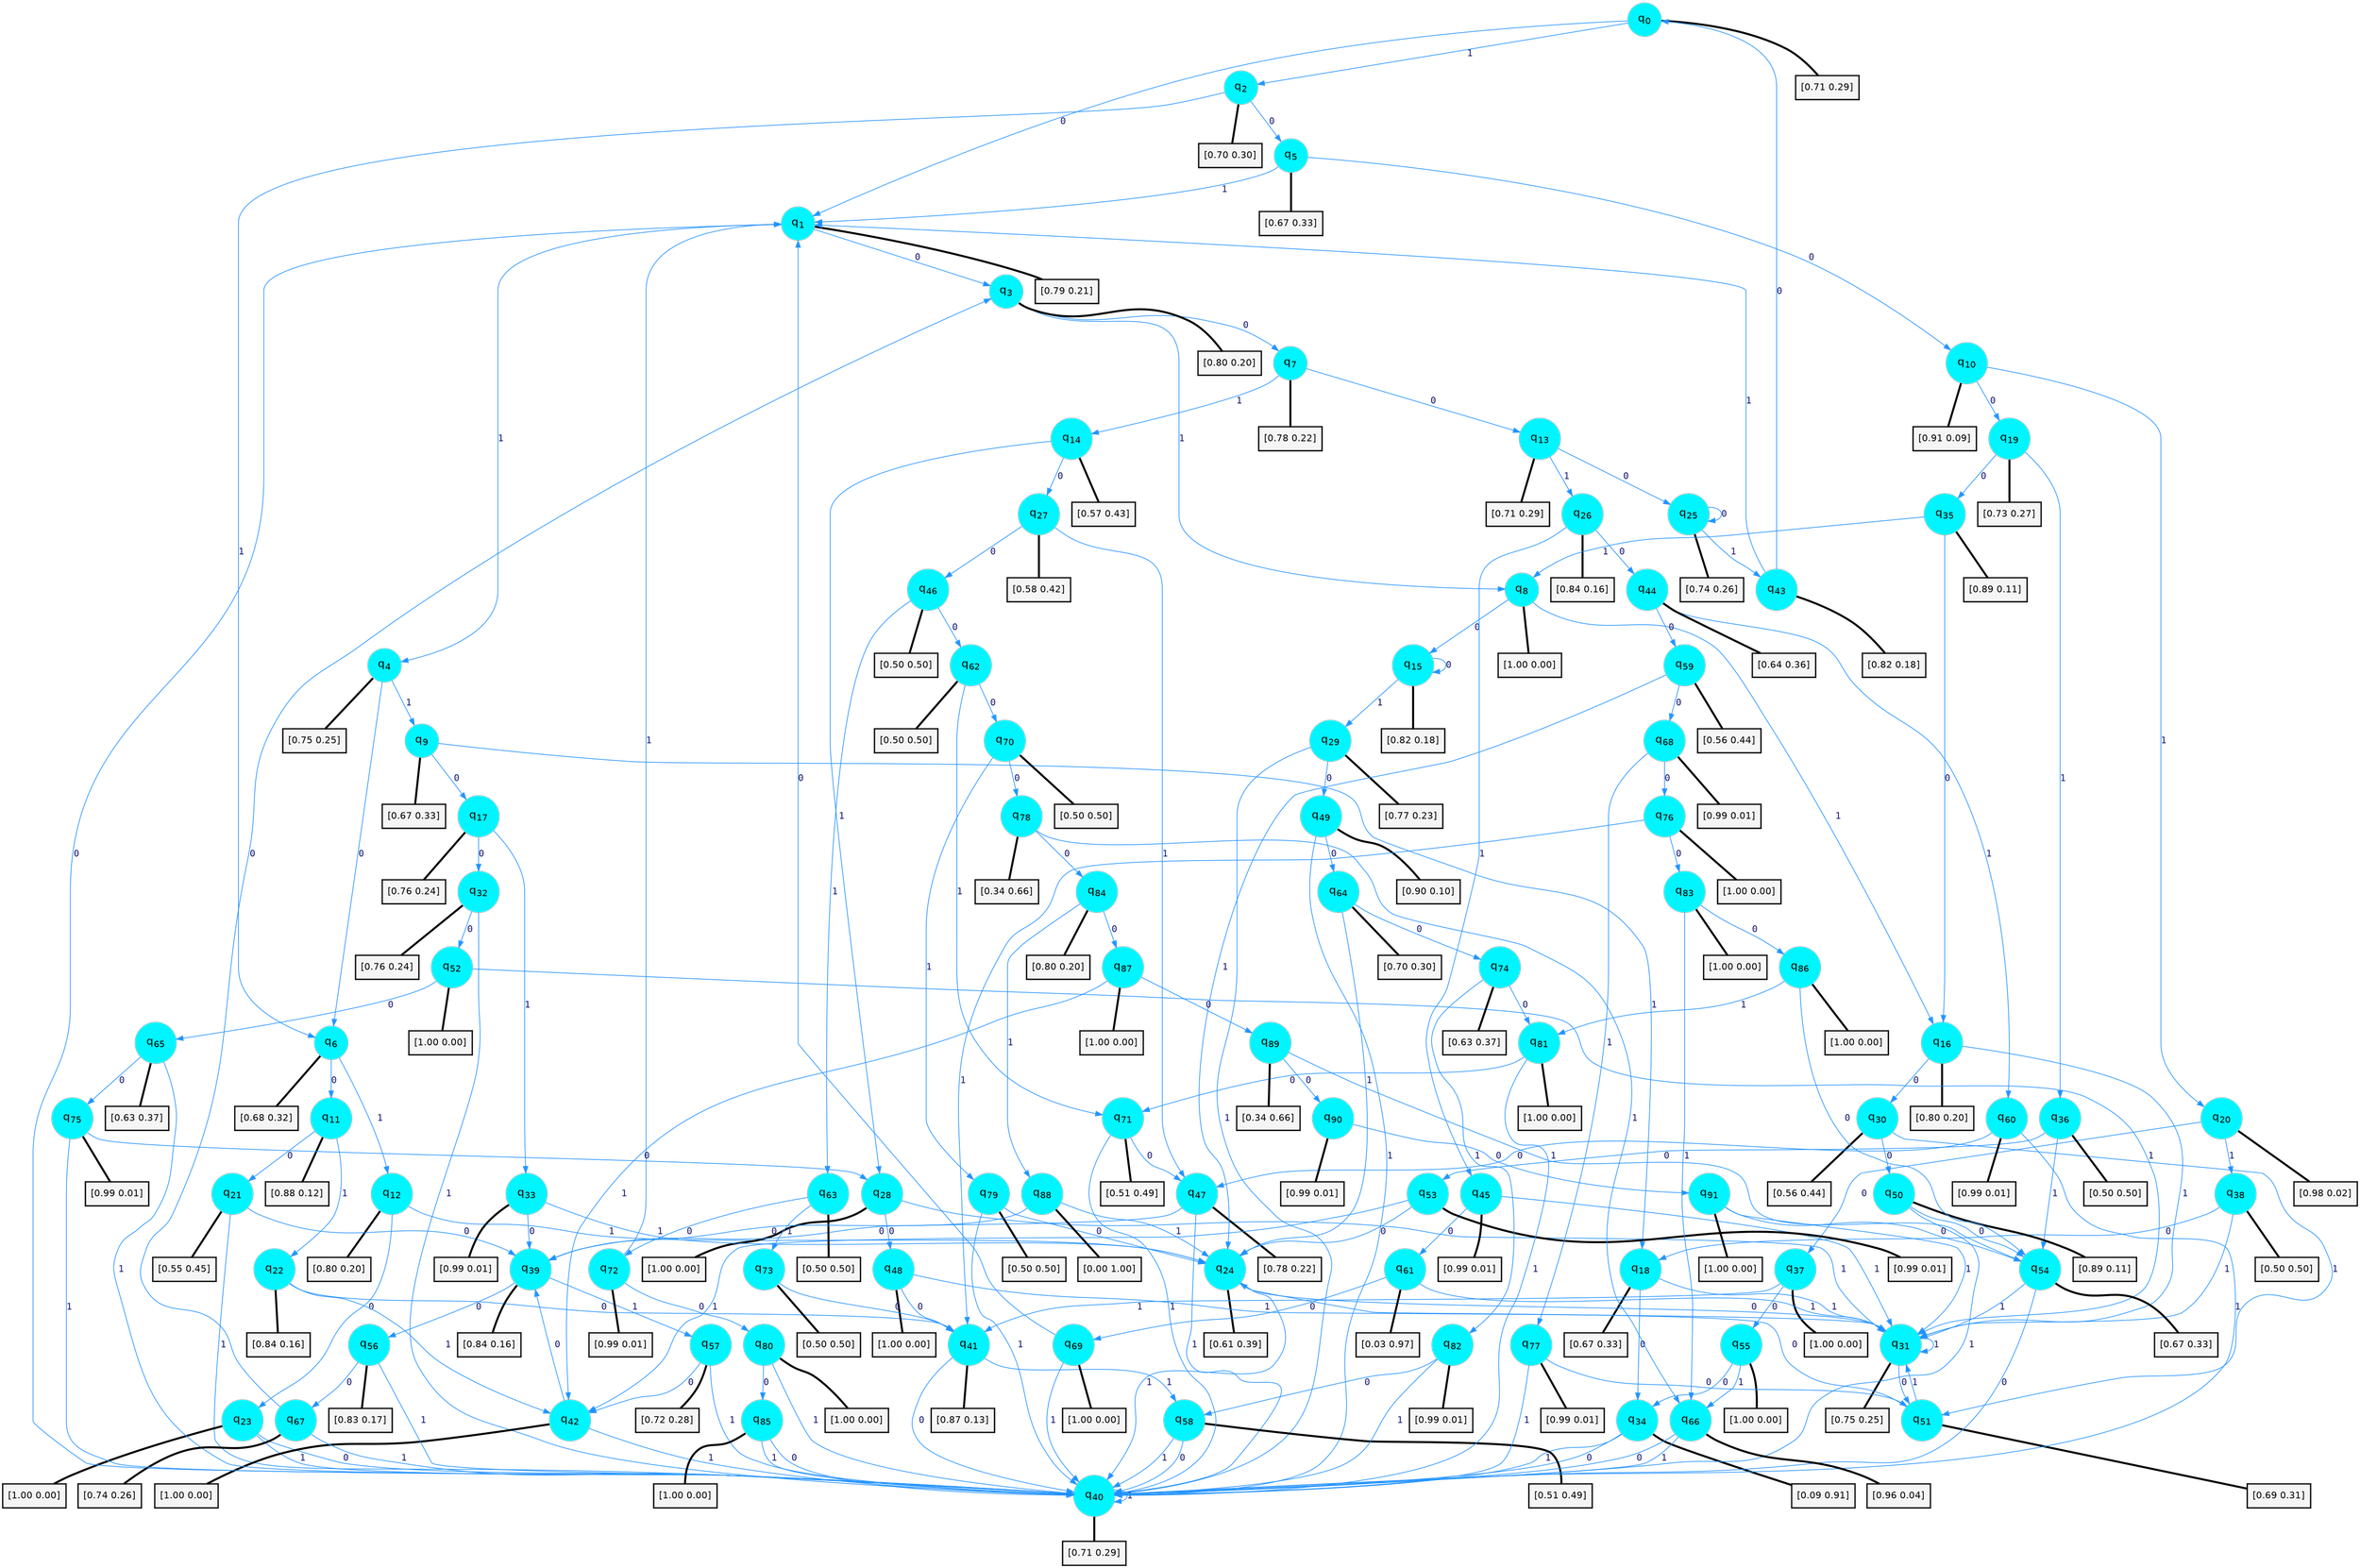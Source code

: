 digraph G {
graph [
bgcolor=transparent, dpi=300, rankdir=TD, size="40,25"];
node [
color=gray, fillcolor=turquoise1, fontcolor=black, fontname=Helvetica, fontsize=16, fontweight=bold, shape=circle, style=filled];
edge [
arrowsize=1, color=dodgerblue1, fontcolor=midnightblue, fontname=courier, fontweight=bold, penwidth=1, style=solid, weight=20];
0[label=<q<SUB>0</SUB>>];
1[label=<q<SUB>1</SUB>>];
2[label=<q<SUB>2</SUB>>];
3[label=<q<SUB>3</SUB>>];
4[label=<q<SUB>4</SUB>>];
5[label=<q<SUB>5</SUB>>];
6[label=<q<SUB>6</SUB>>];
7[label=<q<SUB>7</SUB>>];
8[label=<q<SUB>8</SUB>>];
9[label=<q<SUB>9</SUB>>];
10[label=<q<SUB>10</SUB>>];
11[label=<q<SUB>11</SUB>>];
12[label=<q<SUB>12</SUB>>];
13[label=<q<SUB>13</SUB>>];
14[label=<q<SUB>14</SUB>>];
15[label=<q<SUB>15</SUB>>];
16[label=<q<SUB>16</SUB>>];
17[label=<q<SUB>17</SUB>>];
18[label=<q<SUB>18</SUB>>];
19[label=<q<SUB>19</SUB>>];
20[label=<q<SUB>20</SUB>>];
21[label=<q<SUB>21</SUB>>];
22[label=<q<SUB>22</SUB>>];
23[label=<q<SUB>23</SUB>>];
24[label=<q<SUB>24</SUB>>];
25[label=<q<SUB>25</SUB>>];
26[label=<q<SUB>26</SUB>>];
27[label=<q<SUB>27</SUB>>];
28[label=<q<SUB>28</SUB>>];
29[label=<q<SUB>29</SUB>>];
30[label=<q<SUB>30</SUB>>];
31[label=<q<SUB>31</SUB>>];
32[label=<q<SUB>32</SUB>>];
33[label=<q<SUB>33</SUB>>];
34[label=<q<SUB>34</SUB>>];
35[label=<q<SUB>35</SUB>>];
36[label=<q<SUB>36</SUB>>];
37[label=<q<SUB>37</SUB>>];
38[label=<q<SUB>38</SUB>>];
39[label=<q<SUB>39</SUB>>];
40[label=<q<SUB>40</SUB>>];
41[label=<q<SUB>41</SUB>>];
42[label=<q<SUB>42</SUB>>];
43[label=<q<SUB>43</SUB>>];
44[label=<q<SUB>44</SUB>>];
45[label=<q<SUB>45</SUB>>];
46[label=<q<SUB>46</SUB>>];
47[label=<q<SUB>47</SUB>>];
48[label=<q<SUB>48</SUB>>];
49[label=<q<SUB>49</SUB>>];
50[label=<q<SUB>50</SUB>>];
51[label=<q<SUB>51</SUB>>];
52[label=<q<SUB>52</SUB>>];
53[label=<q<SUB>53</SUB>>];
54[label=<q<SUB>54</SUB>>];
55[label=<q<SUB>55</SUB>>];
56[label=<q<SUB>56</SUB>>];
57[label=<q<SUB>57</SUB>>];
58[label=<q<SUB>58</SUB>>];
59[label=<q<SUB>59</SUB>>];
60[label=<q<SUB>60</SUB>>];
61[label=<q<SUB>61</SUB>>];
62[label=<q<SUB>62</SUB>>];
63[label=<q<SUB>63</SUB>>];
64[label=<q<SUB>64</SUB>>];
65[label=<q<SUB>65</SUB>>];
66[label=<q<SUB>66</SUB>>];
67[label=<q<SUB>67</SUB>>];
68[label=<q<SUB>68</SUB>>];
69[label=<q<SUB>69</SUB>>];
70[label=<q<SUB>70</SUB>>];
71[label=<q<SUB>71</SUB>>];
72[label=<q<SUB>72</SUB>>];
73[label=<q<SUB>73</SUB>>];
74[label=<q<SUB>74</SUB>>];
75[label=<q<SUB>75</SUB>>];
76[label=<q<SUB>76</SUB>>];
77[label=<q<SUB>77</SUB>>];
78[label=<q<SUB>78</SUB>>];
79[label=<q<SUB>79</SUB>>];
80[label=<q<SUB>80</SUB>>];
81[label=<q<SUB>81</SUB>>];
82[label=<q<SUB>82</SUB>>];
83[label=<q<SUB>83</SUB>>];
84[label=<q<SUB>84</SUB>>];
85[label=<q<SUB>85</SUB>>];
86[label=<q<SUB>86</SUB>>];
87[label=<q<SUB>87</SUB>>];
88[label=<q<SUB>88</SUB>>];
89[label=<q<SUB>89</SUB>>];
90[label=<q<SUB>90</SUB>>];
91[label=<q<SUB>91</SUB>>];
92[label="[0.71 0.29]", shape=box,fontcolor=black, fontname=Helvetica, fontsize=14, penwidth=2, fillcolor=whitesmoke,color=black];
93[label="[0.79 0.21]", shape=box,fontcolor=black, fontname=Helvetica, fontsize=14, penwidth=2, fillcolor=whitesmoke,color=black];
94[label="[0.70 0.30]", shape=box,fontcolor=black, fontname=Helvetica, fontsize=14, penwidth=2, fillcolor=whitesmoke,color=black];
95[label="[0.80 0.20]", shape=box,fontcolor=black, fontname=Helvetica, fontsize=14, penwidth=2, fillcolor=whitesmoke,color=black];
96[label="[0.75 0.25]", shape=box,fontcolor=black, fontname=Helvetica, fontsize=14, penwidth=2, fillcolor=whitesmoke,color=black];
97[label="[0.67 0.33]", shape=box,fontcolor=black, fontname=Helvetica, fontsize=14, penwidth=2, fillcolor=whitesmoke,color=black];
98[label="[0.68 0.32]", shape=box,fontcolor=black, fontname=Helvetica, fontsize=14, penwidth=2, fillcolor=whitesmoke,color=black];
99[label="[0.78 0.22]", shape=box,fontcolor=black, fontname=Helvetica, fontsize=14, penwidth=2, fillcolor=whitesmoke,color=black];
100[label="[1.00 0.00]", shape=box,fontcolor=black, fontname=Helvetica, fontsize=14, penwidth=2, fillcolor=whitesmoke,color=black];
101[label="[0.67 0.33]", shape=box,fontcolor=black, fontname=Helvetica, fontsize=14, penwidth=2, fillcolor=whitesmoke,color=black];
102[label="[0.91 0.09]", shape=box,fontcolor=black, fontname=Helvetica, fontsize=14, penwidth=2, fillcolor=whitesmoke,color=black];
103[label="[0.88 0.12]", shape=box,fontcolor=black, fontname=Helvetica, fontsize=14, penwidth=2, fillcolor=whitesmoke,color=black];
104[label="[0.80 0.20]", shape=box,fontcolor=black, fontname=Helvetica, fontsize=14, penwidth=2, fillcolor=whitesmoke,color=black];
105[label="[0.71 0.29]", shape=box,fontcolor=black, fontname=Helvetica, fontsize=14, penwidth=2, fillcolor=whitesmoke,color=black];
106[label="[0.57 0.43]", shape=box,fontcolor=black, fontname=Helvetica, fontsize=14, penwidth=2, fillcolor=whitesmoke,color=black];
107[label="[0.82 0.18]", shape=box,fontcolor=black, fontname=Helvetica, fontsize=14, penwidth=2, fillcolor=whitesmoke,color=black];
108[label="[0.80 0.20]", shape=box,fontcolor=black, fontname=Helvetica, fontsize=14, penwidth=2, fillcolor=whitesmoke,color=black];
109[label="[0.76 0.24]", shape=box,fontcolor=black, fontname=Helvetica, fontsize=14, penwidth=2, fillcolor=whitesmoke,color=black];
110[label="[0.67 0.33]", shape=box,fontcolor=black, fontname=Helvetica, fontsize=14, penwidth=2, fillcolor=whitesmoke,color=black];
111[label="[0.73 0.27]", shape=box,fontcolor=black, fontname=Helvetica, fontsize=14, penwidth=2, fillcolor=whitesmoke,color=black];
112[label="[0.98 0.02]", shape=box,fontcolor=black, fontname=Helvetica, fontsize=14, penwidth=2, fillcolor=whitesmoke,color=black];
113[label="[0.55 0.45]", shape=box,fontcolor=black, fontname=Helvetica, fontsize=14, penwidth=2, fillcolor=whitesmoke,color=black];
114[label="[0.84 0.16]", shape=box,fontcolor=black, fontname=Helvetica, fontsize=14, penwidth=2, fillcolor=whitesmoke,color=black];
115[label="[1.00 0.00]", shape=box,fontcolor=black, fontname=Helvetica, fontsize=14, penwidth=2, fillcolor=whitesmoke,color=black];
116[label="[0.61 0.39]", shape=box,fontcolor=black, fontname=Helvetica, fontsize=14, penwidth=2, fillcolor=whitesmoke,color=black];
117[label="[0.74 0.26]", shape=box,fontcolor=black, fontname=Helvetica, fontsize=14, penwidth=2, fillcolor=whitesmoke,color=black];
118[label="[0.84 0.16]", shape=box,fontcolor=black, fontname=Helvetica, fontsize=14, penwidth=2, fillcolor=whitesmoke,color=black];
119[label="[0.58 0.42]", shape=box,fontcolor=black, fontname=Helvetica, fontsize=14, penwidth=2, fillcolor=whitesmoke,color=black];
120[label="[1.00 0.00]", shape=box,fontcolor=black, fontname=Helvetica, fontsize=14, penwidth=2, fillcolor=whitesmoke,color=black];
121[label="[0.77 0.23]", shape=box,fontcolor=black, fontname=Helvetica, fontsize=14, penwidth=2, fillcolor=whitesmoke,color=black];
122[label="[0.56 0.44]", shape=box,fontcolor=black, fontname=Helvetica, fontsize=14, penwidth=2, fillcolor=whitesmoke,color=black];
123[label="[0.75 0.25]", shape=box,fontcolor=black, fontname=Helvetica, fontsize=14, penwidth=2, fillcolor=whitesmoke,color=black];
124[label="[0.76 0.24]", shape=box,fontcolor=black, fontname=Helvetica, fontsize=14, penwidth=2, fillcolor=whitesmoke,color=black];
125[label="[0.99 0.01]", shape=box,fontcolor=black, fontname=Helvetica, fontsize=14, penwidth=2, fillcolor=whitesmoke,color=black];
126[label="[0.09 0.91]", shape=box,fontcolor=black, fontname=Helvetica, fontsize=14, penwidth=2, fillcolor=whitesmoke,color=black];
127[label="[0.89 0.11]", shape=box,fontcolor=black, fontname=Helvetica, fontsize=14, penwidth=2, fillcolor=whitesmoke,color=black];
128[label="[0.50 0.50]", shape=box,fontcolor=black, fontname=Helvetica, fontsize=14, penwidth=2, fillcolor=whitesmoke,color=black];
129[label="[1.00 0.00]", shape=box,fontcolor=black, fontname=Helvetica, fontsize=14, penwidth=2, fillcolor=whitesmoke,color=black];
130[label="[0.50 0.50]", shape=box,fontcolor=black, fontname=Helvetica, fontsize=14, penwidth=2, fillcolor=whitesmoke,color=black];
131[label="[0.84 0.16]", shape=box,fontcolor=black, fontname=Helvetica, fontsize=14, penwidth=2, fillcolor=whitesmoke,color=black];
132[label="[0.71 0.29]", shape=box,fontcolor=black, fontname=Helvetica, fontsize=14, penwidth=2, fillcolor=whitesmoke,color=black];
133[label="[0.87 0.13]", shape=box,fontcolor=black, fontname=Helvetica, fontsize=14, penwidth=2, fillcolor=whitesmoke,color=black];
134[label="[1.00 0.00]", shape=box,fontcolor=black, fontname=Helvetica, fontsize=14, penwidth=2, fillcolor=whitesmoke,color=black];
135[label="[0.82 0.18]", shape=box,fontcolor=black, fontname=Helvetica, fontsize=14, penwidth=2, fillcolor=whitesmoke,color=black];
136[label="[0.64 0.36]", shape=box,fontcolor=black, fontname=Helvetica, fontsize=14, penwidth=2, fillcolor=whitesmoke,color=black];
137[label="[0.99 0.01]", shape=box,fontcolor=black, fontname=Helvetica, fontsize=14, penwidth=2, fillcolor=whitesmoke,color=black];
138[label="[0.50 0.50]", shape=box,fontcolor=black, fontname=Helvetica, fontsize=14, penwidth=2, fillcolor=whitesmoke,color=black];
139[label="[0.78 0.22]", shape=box,fontcolor=black, fontname=Helvetica, fontsize=14, penwidth=2, fillcolor=whitesmoke,color=black];
140[label="[1.00 0.00]", shape=box,fontcolor=black, fontname=Helvetica, fontsize=14, penwidth=2, fillcolor=whitesmoke,color=black];
141[label="[0.90 0.10]", shape=box,fontcolor=black, fontname=Helvetica, fontsize=14, penwidth=2, fillcolor=whitesmoke,color=black];
142[label="[0.89 0.11]", shape=box,fontcolor=black, fontname=Helvetica, fontsize=14, penwidth=2, fillcolor=whitesmoke,color=black];
143[label="[0.69 0.31]", shape=box,fontcolor=black, fontname=Helvetica, fontsize=14, penwidth=2, fillcolor=whitesmoke,color=black];
144[label="[1.00 0.00]", shape=box,fontcolor=black, fontname=Helvetica, fontsize=14, penwidth=2, fillcolor=whitesmoke,color=black];
145[label="[0.99 0.01]", shape=box,fontcolor=black, fontname=Helvetica, fontsize=14, penwidth=2, fillcolor=whitesmoke,color=black];
146[label="[0.67 0.33]", shape=box,fontcolor=black, fontname=Helvetica, fontsize=14, penwidth=2, fillcolor=whitesmoke,color=black];
147[label="[1.00 0.00]", shape=box,fontcolor=black, fontname=Helvetica, fontsize=14, penwidth=2, fillcolor=whitesmoke,color=black];
148[label="[0.83 0.17]", shape=box,fontcolor=black, fontname=Helvetica, fontsize=14, penwidth=2, fillcolor=whitesmoke,color=black];
149[label="[0.72 0.28]", shape=box,fontcolor=black, fontname=Helvetica, fontsize=14, penwidth=2, fillcolor=whitesmoke,color=black];
150[label="[0.51 0.49]", shape=box,fontcolor=black, fontname=Helvetica, fontsize=14, penwidth=2, fillcolor=whitesmoke,color=black];
151[label="[0.56 0.44]", shape=box,fontcolor=black, fontname=Helvetica, fontsize=14, penwidth=2, fillcolor=whitesmoke,color=black];
152[label="[0.99 0.01]", shape=box,fontcolor=black, fontname=Helvetica, fontsize=14, penwidth=2, fillcolor=whitesmoke,color=black];
153[label="[0.03 0.97]", shape=box,fontcolor=black, fontname=Helvetica, fontsize=14, penwidth=2, fillcolor=whitesmoke,color=black];
154[label="[0.50 0.50]", shape=box,fontcolor=black, fontname=Helvetica, fontsize=14, penwidth=2, fillcolor=whitesmoke,color=black];
155[label="[0.50 0.50]", shape=box,fontcolor=black, fontname=Helvetica, fontsize=14, penwidth=2, fillcolor=whitesmoke,color=black];
156[label="[0.70 0.30]", shape=box,fontcolor=black, fontname=Helvetica, fontsize=14, penwidth=2, fillcolor=whitesmoke,color=black];
157[label="[0.63 0.37]", shape=box,fontcolor=black, fontname=Helvetica, fontsize=14, penwidth=2, fillcolor=whitesmoke,color=black];
158[label="[0.96 0.04]", shape=box,fontcolor=black, fontname=Helvetica, fontsize=14, penwidth=2, fillcolor=whitesmoke,color=black];
159[label="[0.74 0.26]", shape=box,fontcolor=black, fontname=Helvetica, fontsize=14, penwidth=2, fillcolor=whitesmoke,color=black];
160[label="[0.99 0.01]", shape=box,fontcolor=black, fontname=Helvetica, fontsize=14, penwidth=2, fillcolor=whitesmoke,color=black];
161[label="[1.00 0.00]", shape=box,fontcolor=black, fontname=Helvetica, fontsize=14, penwidth=2, fillcolor=whitesmoke,color=black];
162[label="[0.50 0.50]", shape=box,fontcolor=black, fontname=Helvetica, fontsize=14, penwidth=2, fillcolor=whitesmoke,color=black];
163[label="[0.51 0.49]", shape=box,fontcolor=black, fontname=Helvetica, fontsize=14, penwidth=2, fillcolor=whitesmoke,color=black];
164[label="[0.99 0.01]", shape=box,fontcolor=black, fontname=Helvetica, fontsize=14, penwidth=2, fillcolor=whitesmoke,color=black];
165[label="[0.50 0.50]", shape=box,fontcolor=black, fontname=Helvetica, fontsize=14, penwidth=2, fillcolor=whitesmoke,color=black];
166[label="[0.63 0.37]", shape=box,fontcolor=black, fontname=Helvetica, fontsize=14, penwidth=2, fillcolor=whitesmoke,color=black];
167[label="[0.99 0.01]", shape=box,fontcolor=black, fontname=Helvetica, fontsize=14, penwidth=2, fillcolor=whitesmoke,color=black];
168[label="[1.00 0.00]", shape=box,fontcolor=black, fontname=Helvetica, fontsize=14, penwidth=2, fillcolor=whitesmoke,color=black];
169[label="[0.99 0.01]", shape=box,fontcolor=black, fontname=Helvetica, fontsize=14, penwidth=2, fillcolor=whitesmoke,color=black];
170[label="[0.34 0.66]", shape=box,fontcolor=black, fontname=Helvetica, fontsize=14, penwidth=2, fillcolor=whitesmoke,color=black];
171[label="[0.50 0.50]", shape=box,fontcolor=black, fontname=Helvetica, fontsize=14, penwidth=2, fillcolor=whitesmoke,color=black];
172[label="[1.00 0.00]", shape=box,fontcolor=black, fontname=Helvetica, fontsize=14, penwidth=2, fillcolor=whitesmoke,color=black];
173[label="[1.00 0.00]", shape=box,fontcolor=black, fontname=Helvetica, fontsize=14, penwidth=2, fillcolor=whitesmoke,color=black];
174[label="[0.99 0.01]", shape=box,fontcolor=black, fontname=Helvetica, fontsize=14, penwidth=2, fillcolor=whitesmoke,color=black];
175[label="[1.00 0.00]", shape=box,fontcolor=black, fontname=Helvetica, fontsize=14, penwidth=2, fillcolor=whitesmoke,color=black];
176[label="[0.80 0.20]", shape=box,fontcolor=black, fontname=Helvetica, fontsize=14, penwidth=2, fillcolor=whitesmoke,color=black];
177[label="[1.00 0.00]", shape=box,fontcolor=black, fontname=Helvetica, fontsize=14, penwidth=2, fillcolor=whitesmoke,color=black];
178[label="[1.00 0.00]", shape=box,fontcolor=black, fontname=Helvetica, fontsize=14, penwidth=2, fillcolor=whitesmoke,color=black];
179[label="[1.00 0.00]", shape=box,fontcolor=black, fontname=Helvetica, fontsize=14, penwidth=2, fillcolor=whitesmoke,color=black];
180[label="[0.00 1.00]", shape=box,fontcolor=black, fontname=Helvetica, fontsize=14, penwidth=2, fillcolor=whitesmoke,color=black];
181[label="[0.34 0.66]", shape=box,fontcolor=black, fontname=Helvetica, fontsize=14, penwidth=2, fillcolor=whitesmoke,color=black];
182[label="[0.99 0.01]", shape=box,fontcolor=black, fontname=Helvetica, fontsize=14, penwidth=2, fillcolor=whitesmoke,color=black];
183[label="[1.00 0.00]", shape=box,fontcolor=black, fontname=Helvetica, fontsize=14, penwidth=2, fillcolor=whitesmoke,color=black];
0->1 [label=0];
0->2 [label=1];
0->92 [arrowhead=none, penwidth=3,color=black];
1->3 [label=0];
1->4 [label=1];
1->93 [arrowhead=none, penwidth=3,color=black];
2->5 [label=0];
2->6 [label=1];
2->94 [arrowhead=none, penwidth=3,color=black];
3->7 [label=0];
3->8 [label=1];
3->95 [arrowhead=none, penwidth=3,color=black];
4->6 [label=0];
4->9 [label=1];
4->96 [arrowhead=none, penwidth=3,color=black];
5->10 [label=0];
5->1 [label=1];
5->97 [arrowhead=none, penwidth=3,color=black];
6->11 [label=0];
6->12 [label=1];
6->98 [arrowhead=none, penwidth=3,color=black];
7->13 [label=0];
7->14 [label=1];
7->99 [arrowhead=none, penwidth=3,color=black];
8->15 [label=0];
8->16 [label=1];
8->100 [arrowhead=none, penwidth=3,color=black];
9->17 [label=0];
9->18 [label=1];
9->101 [arrowhead=none, penwidth=3,color=black];
10->19 [label=0];
10->20 [label=1];
10->102 [arrowhead=none, penwidth=3,color=black];
11->21 [label=0];
11->22 [label=1];
11->103 [arrowhead=none, penwidth=3,color=black];
12->23 [label=0];
12->24 [label=1];
12->104 [arrowhead=none, penwidth=3,color=black];
13->25 [label=0];
13->26 [label=1];
13->105 [arrowhead=none, penwidth=3,color=black];
14->27 [label=0];
14->28 [label=1];
14->106 [arrowhead=none, penwidth=3,color=black];
15->15 [label=0];
15->29 [label=1];
15->107 [arrowhead=none, penwidth=3,color=black];
16->30 [label=0];
16->31 [label=1];
16->108 [arrowhead=none, penwidth=3,color=black];
17->32 [label=0];
17->33 [label=1];
17->109 [arrowhead=none, penwidth=3,color=black];
18->34 [label=0];
18->31 [label=1];
18->110 [arrowhead=none, penwidth=3,color=black];
19->35 [label=0];
19->36 [label=1];
19->111 [arrowhead=none, penwidth=3,color=black];
20->37 [label=0];
20->38 [label=1];
20->112 [arrowhead=none, penwidth=3,color=black];
21->39 [label=0];
21->40 [label=1];
21->113 [arrowhead=none, penwidth=3,color=black];
22->41 [label=0];
22->42 [label=1];
22->114 [arrowhead=none, penwidth=3,color=black];
23->40 [label=0];
23->40 [label=1];
23->115 [arrowhead=none, penwidth=3,color=black];
24->31 [label=0];
24->40 [label=1];
24->116 [arrowhead=none, penwidth=3,color=black];
25->25 [label=0];
25->43 [label=1];
25->117 [arrowhead=none, penwidth=3,color=black];
26->44 [label=0];
26->45 [label=1];
26->118 [arrowhead=none, penwidth=3,color=black];
27->46 [label=0];
27->47 [label=1];
27->119 [arrowhead=none, penwidth=3,color=black];
28->48 [label=0];
28->31 [label=1];
28->120 [arrowhead=none, penwidth=3,color=black];
29->49 [label=0];
29->40 [label=1];
29->121 [arrowhead=none, penwidth=3,color=black];
30->50 [label=0];
30->51 [label=1];
30->122 [arrowhead=none, penwidth=3,color=black];
31->51 [label=0];
31->31 [label=1];
31->123 [arrowhead=none, penwidth=3,color=black];
32->52 [label=0];
32->40 [label=1];
32->124 [arrowhead=none, penwidth=3,color=black];
33->39 [label=0];
33->24 [label=1];
33->125 [arrowhead=none, penwidth=3,color=black];
34->40 [label=0];
34->40 [label=1];
34->126 [arrowhead=none, penwidth=3,color=black];
35->16 [label=0];
35->8 [label=1];
35->127 [arrowhead=none, penwidth=3,color=black];
36->53 [label=0];
36->54 [label=1];
36->128 [arrowhead=none, penwidth=3,color=black];
37->55 [label=0];
37->41 [label=1];
37->129 [arrowhead=none, penwidth=3,color=black];
38->18 [label=0];
38->31 [label=1];
38->130 [arrowhead=none, penwidth=3,color=black];
39->56 [label=0];
39->57 [label=1];
39->131 [arrowhead=none, penwidth=3,color=black];
40->1 [label=0];
40->40 [label=1];
40->132 [arrowhead=none, penwidth=3,color=black];
41->40 [label=0];
41->58 [label=1];
41->133 [arrowhead=none, penwidth=3,color=black];
42->39 [label=0];
42->40 [label=1];
42->134 [arrowhead=none, penwidth=3,color=black];
43->0 [label=0];
43->1 [label=1];
43->135 [arrowhead=none, penwidth=3,color=black];
44->59 [label=0];
44->60 [label=1];
44->136 [arrowhead=none, penwidth=3,color=black];
45->61 [label=0];
45->31 [label=1];
45->137 [arrowhead=none, penwidth=3,color=black];
46->62 [label=0];
46->63 [label=1];
46->138 [arrowhead=none, penwidth=3,color=black];
47->39 [label=0];
47->40 [label=1];
47->139 [arrowhead=none, penwidth=3,color=black];
48->41 [label=0];
48->31 [label=1];
48->140 [arrowhead=none, penwidth=3,color=black];
49->64 [label=0];
49->40 [label=1];
49->141 [arrowhead=none, penwidth=3,color=black];
50->54 [label=0];
50->40 [label=1];
50->142 [arrowhead=none, penwidth=3,color=black];
51->24 [label=0];
51->31 [label=1];
51->143 [arrowhead=none, penwidth=3,color=black];
52->65 [label=0];
52->31 [label=1];
52->144 [arrowhead=none, penwidth=3,color=black];
53->24 [label=0];
53->42 [label=1];
53->145 [arrowhead=none, penwidth=3,color=black];
54->40 [label=0];
54->31 [label=1];
54->146 [arrowhead=none, penwidth=3,color=black];
55->34 [label=0];
55->66 [label=1];
55->147 [arrowhead=none, penwidth=3,color=black];
56->67 [label=0];
56->40 [label=1];
56->148 [arrowhead=none, penwidth=3,color=black];
57->42 [label=0];
57->40 [label=1];
57->149 [arrowhead=none, penwidth=3,color=black];
58->40 [label=0];
58->40 [label=1];
58->150 [arrowhead=none, penwidth=3,color=black];
59->68 [label=0];
59->24 [label=1];
59->151 [arrowhead=none, penwidth=3,color=black];
60->47 [label=0];
60->40 [label=1];
60->152 [arrowhead=none, penwidth=3,color=black];
61->69 [label=0];
61->31 [label=1];
61->153 [arrowhead=none, penwidth=3,color=black];
62->70 [label=0];
62->71 [label=1];
62->154 [arrowhead=none, penwidth=3,color=black];
63->72 [label=0];
63->73 [label=1];
63->155 [arrowhead=none, penwidth=3,color=black];
64->74 [label=0];
64->24 [label=1];
64->156 [arrowhead=none, penwidth=3,color=black];
65->75 [label=0];
65->40 [label=1];
65->157 [arrowhead=none, penwidth=3,color=black];
66->40 [label=0];
66->40 [label=1];
66->158 [arrowhead=none, penwidth=3,color=black];
67->3 [label=0];
67->40 [label=1];
67->159 [arrowhead=none, penwidth=3,color=black];
68->76 [label=0];
68->77 [label=1];
68->160 [arrowhead=none, penwidth=3,color=black];
69->1 [label=0];
69->40 [label=1];
69->161 [arrowhead=none, penwidth=3,color=black];
70->78 [label=0];
70->79 [label=1];
70->162 [arrowhead=none, penwidth=3,color=black];
71->47 [label=0];
71->40 [label=1];
71->163 [arrowhead=none, penwidth=3,color=black];
72->80 [label=0];
72->1 [label=1];
72->164 [arrowhead=none, penwidth=3,color=black];
73->41 [label=0];
73->165 [arrowhead=none, penwidth=3,color=black];
74->81 [label=0];
74->82 [label=1];
74->166 [arrowhead=none, penwidth=3,color=black];
75->28 [label=0];
75->40 [label=1];
75->167 [arrowhead=none, penwidth=3,color=black];
76->83 [label=0];
76->41 [label=1];
76->168 [arrowhead=none, penwidth=3,color=black];
77->51 [label=0];
77->40 [label=1];
77->169 [arrowhead=none, penwidth=3,color=black];
78->84 [label=0];
78->66 [label=1];
78->170 [arrowhead=none, penwidth=3,color=black];
79->24 [label=0];
79->40 [label=1];
79->171 [arrowhead=none, penwidth=3,color=black];
80->85 [label=0];
80->40 [label=1];
80->172 [arrowhead=none, penwidth=3,color=black];
81->71 [label=0];
81->40 [label=1];
81->173 [arrowhead=none, penwidth=3,color=black];
82->58 [label=0];
82->40 [label=1];
82->174 [arrowhead=none, penwidth=3,color=black];
83->86 [label=0];
83->66 [label=1];
83->175 [arrowhead=none, penwidth=3,color=black];
84->87 [label=0];
84->88 [label=1];
84->176 [arrowhead=none, penwidth=3,color=black];
85->40 [label=0];
85->40 [label=1];
85->177 [arrowhead=none, penwidth=3,color=black];
86->54 [label=0];
86->81 [label=1];
86->178 [arrowhead=none, penwidth=3,color=black];
87->89 [label=0];
87->42 [label=1];
87->179 [arrowhead=none, penwidth=3,color=black];
88->39 [label=0];
88->24 [label=1];
88->180 [arrowhead=none, penwidth=3,color=black];
89->90 [label=0];
89->54 [label=1];
89->181 [arrowhead=none, penwidth=3,color=black];
90->91 [label=0];
90->182 [arrowhead=none, penwidth=3,color=black];
91->54 [label=0];
91->31 [label=1];
91->183 [arrowhead=none, penwidth=3,color=black];
}
